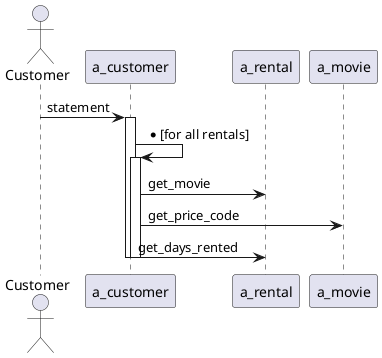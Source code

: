 @startuml
actor Customer

Customer -> a_customer: statement
    activate a_customer
      a_customer -> a_customer: *[for all rentals]
      activate a_customer
        a_customer -> a_rental:get_movie
        a_customer -> a_movie:get_price_code
        a_customer -> a_rental:get_days_rented
      deactivate a_customer
    deactivate a_customer

@enduml